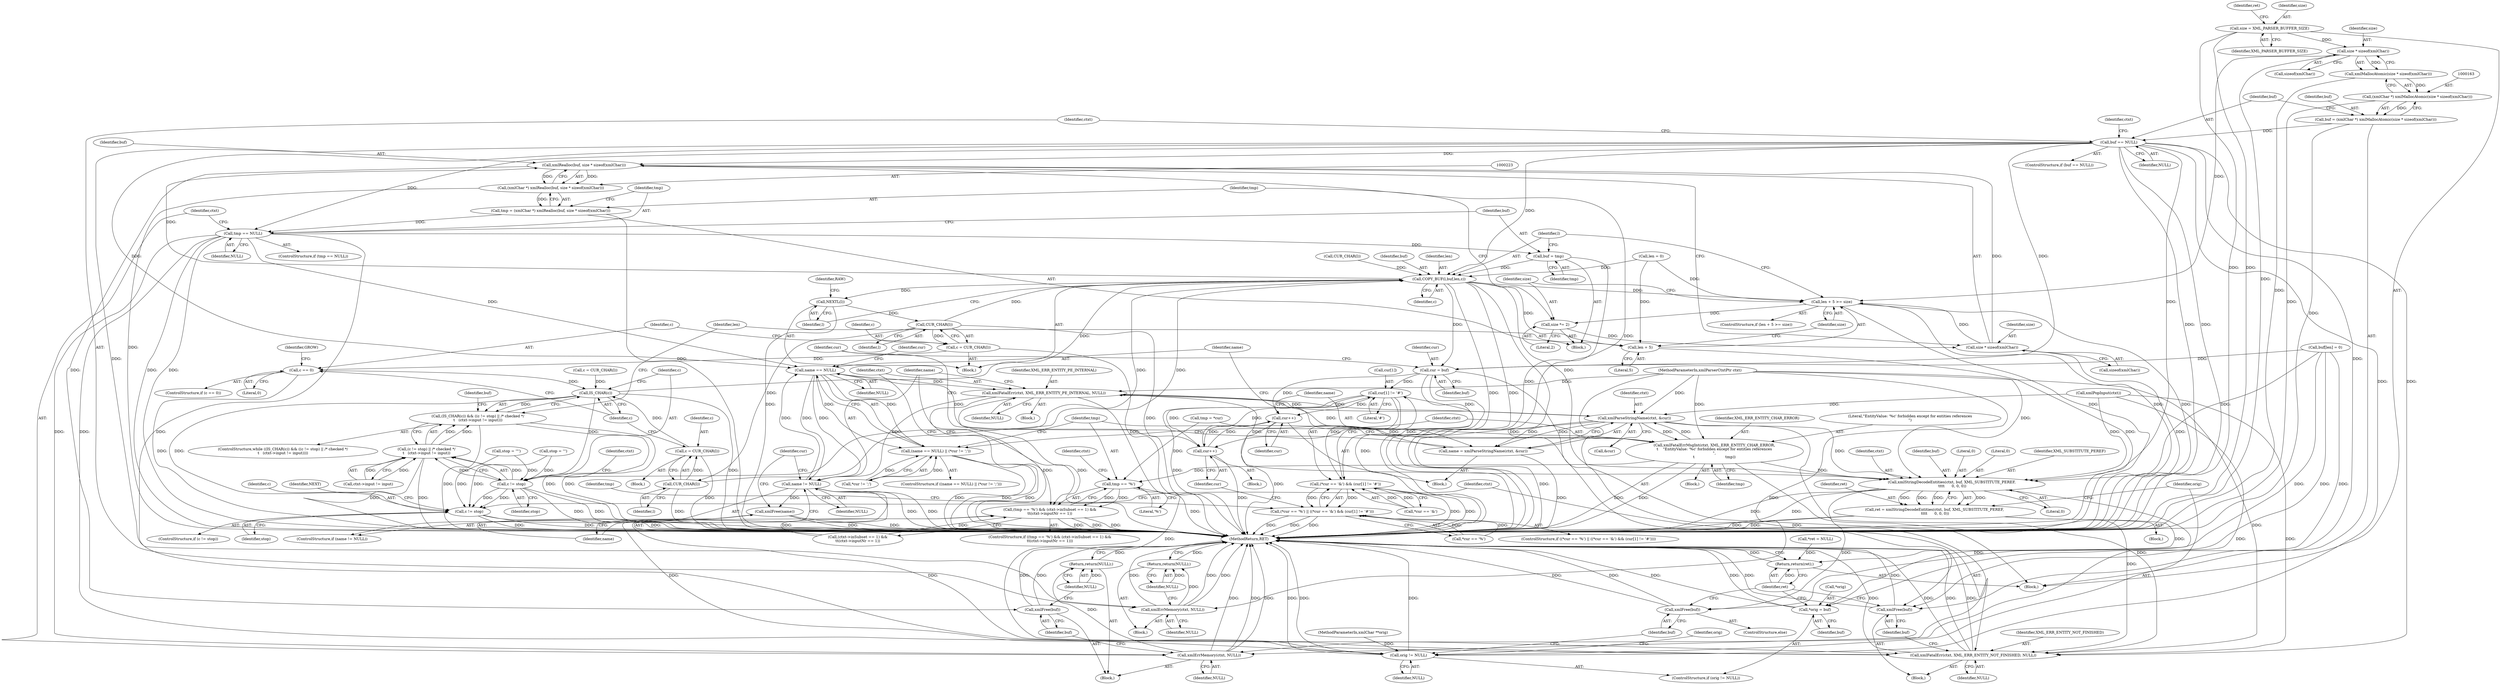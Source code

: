 digraph "1_Chrome_d0947db40187f4708c58e64cbd6013faf9eddeed_20@API" {
"1000165" [label="(Call,size * sizeof(xmlChar))"];
"1000122" [label="(Call,size = XML_PARSER_BUFFER_SIZE)"];
"1000164" [label="(Call,xmlMallocAtomic(size * sizeof(xmlChar)))"];
"1000162" [label="(Call,(xmlChar *) xmlMallocAtomic(size * sizeof(xmlChar)))"];
"1000160" [label="(Call,buf = (xmlChar *) xmlMallocAtomic(size * sizeof(xmlChar)))"];
"1000170" [label="(Call,buf == NULL)"];
"1000174" [label="(Call,xmlErrMemory(ctxt, NULL))"];
"1000177" [label="(Return,return(NULL);)"];
"1000224" [label="(Call,xmlRealloc(buf, size * sizeof(xmlChar)))"];
"1000222" [label="(Call,(xmlChar *) xmlRealloc(buf, size * sizeof(xmlChar)))"];
"1000220" [label="(Call,tmp = (xmlChar *) xmlRealloc(buf, size * sizeof(xmlChar)))"];
"1000231" [label="(Call,tmp == NULL)"];
"1000235" [label="(Call,xmlErrMemory(ctxt, NULL))"];
"1000240" [label="(Return,return(NULL);)"];
"1000242" [label="(Call,buf = tmp)"];
"1000245" [label="(Call,COPY_BUF(l,buf,len,c))"];
"1000210" [label="(Call,len + 5 >= size)"];
"1000217" [label="(Call,size *= 2)"];
"1000226" [label="(Call,size * sizeof(xmlChar))"];
"1000211" [label="(Call,len + 5)"];
"1000250" [label="(Call,NEXTL(l))"];
"1000267" [label="(Call,CUR_CHAR(l))"];
"1000265" [label="(Call,c = CUR_CHAR(l))"];
"1000270" [label="(Call,c == 0)"];
"1000197" [label="(Call,IS_CHAR(c))"];
"1000196" [label="(Call,(IS_CHAR(c)) && ((c != stop) || /* checked */\n\t   (ctxt->input != input)))"];
"1000200" [label="(Call,c != stop)"];
"1000199" [label="(Call,(c != stop) || /* checked */\n\t   (ctxt->input != input))"];
"1000375" [label="(Call,c != stop)"];
"1000277" [label="(Call,CUR_CHAR(l))"];
"1000275" [label="(Call,c = CUR_CHAR(l))"];
"1000284" [label="(Call,cur = buf)"];
"1000304" [label="(Call,cur[1] != '#')"];
"1000299" [label="(Call,(*cur == '&') && (cur[1] != '#'))"];
"1000294" [label="(Call,(*cur == '%') || ((*cur == '&') && (cur[1] != '#')))"];
"1000316" [label="(Call,cur++)"];
"1000372" [label="(Call,cur++)"];
"1000383" [label="(Call,xmlFree(buf))"];
"1000390" [label="(Call,xmlStringDecodeEntities(ctxt, buf, XML_SUBSTITUTE_PEREF,\n \t\t\t\t      0, 0, 0))"];
"1000388" [label="(Call,ret = xmlStringDecodeEntities(ctxt, buf, XML_SUBSTITUTE_PEREF,\n \t\t\t\t      0, 0, 0))"];
"1000408" [label="(Return,return(ret);)"];
"1000401" [label="(Call,*orig = buf)"];
"1000406" [label="(Call,xmlFree(buf))"];
"1000326" [label="(Call,name == NULL)"];
"1000325" [label="(Call,(name == NULL) || (*cur != ';'))"];
"1000356" [label="(Call,xmlFatalErr(ctxt, XML_ERR_ENTITY_PE_INTERNAL, NULL))"];
"1000320" [label="(Call,xmlParseStringName(ctxt, &cur))"];
"1000318" [label="(Call,name = xmlParseStringName(ctxt, &cur))"];
"1000334" [label="(Call,xmlFatalErrMsgInt(ctxt, XML_ERR_ENTITY_CHAR_ERROR,\n\t    \"EntityValue: '%c' forbidden except for entities references\n\",\n\t                          tmp))"];
"1000341" [label="(Call,tmp == '%')"];
"1000340" [label="(Call,(tmp == '%') && (ctxt->inSubset == 1) &&\n\t\t(ctxt->inputNr == 1))"];
"1000379" [label="(Call,xmlFatalErr(ctxt, XML_ERR_ENTITY_NOT_FINISHED, NULL))"];
"1000361" [label="(Call,name != NULL)"];
"1000364" [label="(Call,xmlFree(name))"];
"1000398" [label="(Call,orig != NULL)"];
"1000238" [label="(Call,xmlFree(buf))"];
"1000408" [label="(Return,return(ret);)"];
"1000231" [label="(Call,tmp == NULL)"];
"1000200" [label="(Call,c != stop)"];
"1000242" [label="(Call,buf = tmp)"];
"1000171" [label="(Identifier,buf)"];
"1000226" [label="(Call,size * sizeof(xmlChar))"];
"1000232" [label="(Identifier,tmp)"];
"1000342" [label="(Identifier,tmp)"];
"1000322" [label="(Call,&cur)"];
"1000327" [label="(Identifier,name)"];
"1000339" [label="(ControlStructure,if ((tmp == '%') && (ctxt->inSubset == 1) &&\n\t\t(ctxt->inputNr == 1)))"];
"1000177" [label="(Return,return(NULL);)"];
"1000362" [label="(Identifier,name)"];
"1000241" [label="(Identifier,NULL)"];
"1000161" [label="(Identifier,buf)"];
"1000262" [label="(Call,xmlPopInput(ctxt))"];
"1000383" [label="(Call,xmlFree(buf))"];
"1000191" [label="(Call,c = CUR_CHAR(l))"];
"1000319" [label="(Identifier,name)"];
"1000331" [label="(Identifier,cur)"];
"1000243" [label="(Identifier,buf)"];
"1000402" [label="(Call,*orig)"];
"1000392" [label="(Identifier,buf)"];
"1000398" [label="(Call,orig != NULL)"];
"1000290" [label="(Identifier,cur)"];
"1000265" [label="(Call,c = CUR_CHAR(l))"];
"1000224" [label="(Call,xmlRealloc(buf, size * sizeof(xmlChar)))"];
"1000270" [label="(Call,c == 0)"];
"1000215" [label="(Block,)"];
"1000269" [label="(ControlStructure,if (c == 0))"];
"1000318" [label="(Call,name = xmlParseStringName(ctxt, &cur))"];
"1000341" [label="(Call,tmp == '%')"];
"1000326" [label="(Call,name == NULL)"];
"1000219" [label="(Literal,2)"];
"1000336" [label="(Identifier,XML_ERR_ENTITY_CHAR_ERROR)"];
"1000247" [label="(Identifier,buf)"];
"1000360" [label="(ControlStructure,if (name != NULL))"];
"1000361" [label="(Call,name != NULL)"];
"1000325" [label="(Call,(name == NULL) || (*cur != ';'))"];
"1000220" [label="(Call,tmp = (xmlChar *) xmlRealloc(buf, size * sizeof(xmlChar)))"];
"1000379" [label="(Call,xmlFatalErr(ctxt, XML_ERR_ENTITY_NOT_FINISHED, NULL))"];
"1000324" [label="(ControlStructure,if ((name == NULL) || (*cur != ';')))"];
"1000285" [label="(Identifier,cur)"];
"1000388" [label="(Call,ret = xmlStringDecodeEntities(ctxt, buf, XML_SUBSTITUTE_PEREF,\n \t\t\t\t      0, 0, 0))"];
"1000376" [label="(Identifier,c)"];
"1000292" [label="(Block,)"];
"1000406" [label="(Call,xmlFree(buf))"];
"1000173" [label="(Block,)"];
"1000284" [label="(Call,cur = buf)"];
"1000212" [label="(Identifier,len)"];
"1000384" [label="(Identifier,buf)"];
"1000274" [label="(Identifier,GROW)"];
"1000195" [label="(ControlStructure,while ((IS_CHAR(c)) && ((c != stop) || /* checked */\n\t   (ctxt->input != input))))"];
"1000309" [label="(Block,)"];
"1000299" [label="(Call,(*cur == '&') && (cur[1] != '#'))"];
"1000130" [label="(Identifier,ret)"];
"1000365" [label="(Identifier,name)"];
"1000279" [label="(Call,buf[len] = 0)"];
"1000222" [label="(Call,(xmlChar *) xmlRealloc(buf, size * sizeof(xmlChar)))"];
"1000405" [label="(ControlStructure,else)"];
"1000213" [label="(Literal,5)"];
"1000227" [label="(Identifier,size)"];
"1000245" [label="(Call,COPY_BUF(l,buf,len,c))"];
"1000377" [label="(Identifier,stop)"];
"1000181" [label="(Identifier,ctxt)"];
"1000399" [label="(Identifier,orig)"];
"1000404" [label="(Identifier,buf)"];
"1000164" [label="(Call,xmlMallocAtomic(size * sizeof(xmlChar)))"];
"1000170" [label="(Call,buf == NULL)"];
"1000246" [label="(Identifier,l)"];
"1000255" [label="(Identifier,RAW)"];
"1000249" [label="(Identifier,c)"];
"1000387" [label="(Identifier,NEXT)"];
"1000201" [label="(Identifier,c)"];
"1000129" [label="(Call,*ret = NULL)"];
"1000123" [label="(Identifier,size)"];
"1000375" [label="(Call,c != stop)"];
"1000389" [label="(Identifier,ret)"];
"1000407" [label="(Identifier,buf)"];
"1000369" [label="(Identifier,cur)"];
"1000110" [label="(MethodParameterIn,xmlParserCtxtPtr ctxt)"];
"1000233" [label="(Identifier,NULL)"];
"1000244" [label="(Identifier,tmp)"];
"1000373" [label="(Identifier,cur)"];
"1000356" [label="(Call,xmlFatalErr(ctxt, XML_ERR_ENTITY_PE_INTERNAL, NULL))"];
"1000308" [label="(Literal,'#')"];
"1000276" [label="(Identifier,c)"];
"1000202" [label="(Identifier,stop)"];
"1000209" [label="(ControlStructure,if (len + 5 >= size))"];
"1000295" [label="(Call,*cur == '%')"];
"1000409" [label="(Identifier,ret)"];
"1000218" [label="(Identifier,size)"];
"1000122" [label="(Call,size = XML_PARSER_BUFFER_SIZE)"];
"1000320" [label="(Call,xmlParseStringName(ctxt, &cur))"];
"1000400" [label="(Identifier,NULL)"];
"1000149" [label="(Call,stop = '\'')"];
"1000210" [label="(Call,len + 5 >= size)"];
"1000172" [label="(Identifier,NULL)"];
"1000112" [label="(Block,)"];
"1000335" [label="(Identifier,ctxt)"];
"1000225" [label="(Identifier,buf)"];
"1000394" [label="(Literal,0)"];
"1000358" [label="(Identifier,XML_ERR_ENTITY_PE_INTERNAL)"];
"1000372" [label="(Call,cur++)"];
"1000304" [label="(Call,cur[1] != '#')"];
"1000266" [label="(Identifier,c)"];
"1000211" [label="(Call,len + 5)"];
"1000338" [label="(Identifier,tmp)"];
"1000380" [label="(Identifier,ctxt)"];
"1000382" [label="(Identifier,NULL)"];
"1000281" [label="(Identifier,buf)"];
"1000329" [label="(Call,*cur != ';')"];
"1000278" [label="(Identifier,l)"];
"1000286" [label="(Identifier,buf)"];
"1000340" [label="(Call,(tmp == '%') && (ctxt->inSubset == 1) &&\n\t\t(ctxt->inputNr == 1))"];
"1000198" [label="(Identifier,c)"];
"1000167" [label="(Call,sizeof(xmlChar))"];
"1000214" [label="(Identifier,size)"];
"1000169" [label="(ControlStructure,if (buf == NULL))"];
"1000178" [label="(Identifier,NULL)"];
"1000239" [label="(Identifier,buf)"];
"1000166" [label="(Identifier,size)"];
"1000305" [label="(Call,cur[1])"];
"1000111" [label="(MethodParameterIn,xmlChar **orig)"];
"1000401" [label="(Call,*orig = buf)"];
"1000378" [label="(Block,)"];
"1000395" [label="(Literal,0)"];
"1000236" [label="(Identifier,ctxt)"];
"1000160" [label="(Call,buf = (xmlChar *) xmlMallocAtomic(size * sizeof(xmlChar)))"];
"1000197" [label="(Call,IS_CHAR(c))"];
"1000250" [label="(Call,NEXTL(l))"];
"1000273" [label="(Block,)"];
"1000199" [label="(Call,(c != stop) || /* checked */\n\t   (ctxt->input != input))"];
"1000364" [label="(Call,xmlFree(name))"];
"1000267" [label="(Call,CUR_CHAR(l))"];
"1000357" [label="(Identifier,ctxt)"];
"1000393" [label="(Identifier,XML_SUBSTITUTE_PEREF)"];
"1000277" [label="(Call,CUR_CHAR(l))"];
"1000396" [label="(Literal,0)"];
"1000347" [label="(Identifier,ctxt)"];
"1000374" [label="(ControlStructure,if (c != stop))"];
"1000141" [label="(Call,stop = '\"')"];
"1000230" [label="(ControlStructure,if (tmp == NULL))"];
"1000410" [label="(MethodReturn,RET)"];
"1000234" [label="(Block,)"];
"1000228" [label="(Call,sizeof(xmlChar))"];
"1000381" [label="(Identifier,XML_ERR_ENTITY_NOT_FINISHED)"];
"1000337" [label="(Literal,\"EntityValue: '%c' forbidden except for entities references\n\")"];
"1000165" [label="(Call,size * sizeof(xmlChar))"];
"1000162" [label="(Call,(xmlChar *) xmlMallocAtomic(size * sizeof(xmlChar)))"];
"1000312" [label="(Call,tmp = *cur)"];
"1000317" [label="(Identifier,cur)"];
"1000205" [label="(Identifier,ctxt)"];
"1000359" [label="(Identifier,NULL)"];
"1000271" [label="(Identifier,c)"];
"1000386" [label="(Block,)"];
"1000176" [label="(Identifier,NULL)"];
"1000124" [label="(Identifier,XML_PARSER_BUFFER_SIZE)"];
"1000344" [label="(Call,(ctxt->inSubset == 1) &&\n\t\t(ctxt->inputNr == 1))"];
"1000235" [label="(Call,xmlErrMemory(ctxt, NULL))"];
"1000174" [label="(Call,xmlErrMemory(ctxt, NULL))"];
"1000240" [label="(Return,return(NULL);)"];
"1000221" [label="(Identifier,tmp)"];
"1000313" [label="(Identifier,tmp)"];
"1000196" [label="(Call,(IS_CHAR(c)) && ((c != stop) || /* checked */\n\t   (ctxt->input != input)))"];
"1000237" [label="(Identifier,NULL)"];
"1000272" [label="(Literal,0)"];
"1000391" [label="(Identifier,ctxt)"];
"1000217" [label="(Call,size *= 2)"];
"1000355" [label="(Block,)"];
"1000175" [label="(Identifier,ctxt)"];
"1000333" [label="(Block,)"];
"1000390" [label="(Call,xmlStringDecodeEntities(ctxt, buf, XML_SUBSTITUTE_PEREF,\n \t\t\t\t      0, 0, 0))"];
"1000238" [label="(Call,xmlFree(buf))"];
"1000300" [label="(Call,*cur == '&')"];
"1000316" [label="(Call,cur++)"];
"1000248" [label="(Identifier,len)"];
"1000193" [label="(Call,CUR_CHAR(l))"];
"1000343" [label="(Literal,'%')"];
"1000293" [label="(ControlStructure,if ((*cur == '%') || ((*cur == '&') && (cur[1] != '#'))))"];
"1000363" [label="(Identifier,NULL)"];
"1000294" [label="(Call,(*cur == '%') || ((*cur == '&') && (cur[1] != '#')))"];
"1000208" [label="(Block,)"];
"1000268" [label="(Identifier,l)"];
"1000275" [label="(Call,c = CUR_CHAR(l))"];
"1000334" [label="(Call,xmlFatalErrMsgInt(ctxt, XML_ERR_ENTITY_CHAR_ERROR,\n\t    \"EntityValue: '%c' forbidden except for entities references\n\",\n\t                          tmp))"];
"1000203" [label="(Call,ctxt->input != input)"];
"1000251" [label="(Identifier,l)"];
"1000397" [label="(ControlStructure,if (orig != NULL))"];
"1000328" [label="(Identifier,NULL)"];
"1000403" [label="(Identifier,orig)"];
"1000321" [label="(Identifier,ctxt)"];
"1000118" [label="(Call,len = 0)"];
"1000165" -> "1000164"  [label="AST: "];
"1000165" -> "1000167"  [label="CFG: "];
"1000166" -> "1000165"  [label="AST: "];
"1000167" -> "1000165"  [label="AST: "];
"1000164" -> "1000165"  [label="CFG: "];
"1000165" -> "1000410"  [label="DDG: "];
"1000165" -> "1000164"  [label="DDG: "];
"1000122" -> "1000165"  [label="DDG: "];
"1000165" -> "1000210"  [label="DDG: "];
"1000122" -> "1000112"  [label="AST: "];
"1000122" -> "1000124"  [label="CFG: "];
"1000123" -> "1000122"  [label="AST: "];
"1000124" -> "1000122"  [label="AST: "];
"1000130" -> "1000122"  [label="CFG: "];
"1000122" -> "1000410"  [label="DDG: "];
"1000122" -> "1000410"  [label="DDG: "];
"1000164" -> "1000162"  [label="AST: "];
"1000162" -> "1000164"  [label="CFG: "];
"1000164" -> "1000410"  [label="DDG: "];
"1000164" -> "1000162"  [label="DDG: "];
"1000162" -> "1000160"  [label="AST: "];
"1000163" -> "1000162"  [label="AST: "];
"1000160" -> "1000162"  [label="CFG: "];
"1000162" -> "1000410"  [label="DDG: "];
"1000162" -> "1000160"  [label="DDG: "];
"1000160" -> "1000112"  [label="AST: "];
"1000161" -> "1000160"  [label="AST: "];
"1000171" -> "1000160"  [label="CFG: "];
"1000160" -> "1000410"  [label="DDG: "];
"1000160" -> "1000170"  [label="DDG: "];
"1000170" -> "1000169"  [label="AST: "];
"1000170" -> "1000172"  [label="CFG: "];
"1000171" -> "1000170"  [label="AST: "];
"1000172" -> "1000170"  [label="AST: "];
"1000175" -> "1000170"  [label="CFG: "];
"1000181" -> "1000170"  [label="CFG: "];
"1000170" -> "1000410"  [label="DDG: "];
"1000170" -> "1000410"  [label="DDG: "];
"1000170" -> "1000174"  [label="DDG: "];
"1000170" -> "1000224"  [label="DDG: "];
"1000170" -> "1000231"  [label="DDG: "];
"1000170" -> "1000245"  [label="DDG: "];
"1000170" -> "1000284"  [label="DDG: "];
"1000170" -> "1000326"  [label="DDG: "];
"1000170" -> "1000379"  [label="DDG: "];
"1000170" -> "1000383"  [label="DDG: "];
"1000170" -> "1000390"  [label="DDG: "];
"1000170" -> "1000398"  [label="DDG: "];
"1000174" -> "1000173"  [label="AST: "];
"1000174" -> "1000176"  [label="CFG: "];
"1000175" -> "1000174"  [label="AST: "];
"1000176" -> "1000174"  [label="AST: "];
"1000178" -> "1000174"  [label="CFG: "];
"1000174" -> "1000410"  [label="DDG: "];
"1000174" -> "1000410"  [label="DDG: "];
"1000174" -> "1000410"  [label="DDG: "];
"1000110" -> "1000174"  [label="DDG: "];
"1000174" -> "1000177"  [label="DDG: "];
"1000177" -> "1000173"  [label="AST: "];
"1000177" -> "1000178"  [label="CFG: "];
"1000178" -> "1000177"  [label="AST: "];
"1000410" -> "1000177"  [label="CFG: "];
"1000177" -> "1000410"  [label="DDG: "];
"1000178" -> "1000177"  [label="DDG: "];
"1000224" -> "1000222"  [label="AST: "];
"1000224" -> "1000226"  [label="CFG: "];
"1000225" -> "1000224"  [label="AST: "];
"1000226" -> "1000224"  [label="AST: "];
"1000222" -> "1000224"  [label="CFG: "];
"1000224" -> "1000410"  [label="DDG: "];
"1000224" -> "1000222"  [label="DDG: "];
"1000224" -> "1000222"  [label="DDG: "];
"1000245" -> "1000224"  [label="DDG: "];
"1000226" -> "1000224"  [label="DDG: "];
"1000224" -> "1000238"  [label="DDG: "];
"1000222" -> "1000220"  [label="AST: "];
"1000223" -> "1000222"  [label="AST: "];
"1000220" -> "1000222"  [label="CFG: "];
"1000222" -> "1000410"  [label="DDG: "];
"1000222" -> "1000220"  [label="DDG: "];
"1000220" -> "1000215"  [label="AST: "];
"1000221" -> "1000220"  [label="AST: "];
"1000232" -> "1000220"  [label="CFG: "];
"1000220" -> "1000410"  [label="DDG: "];
"1000220" -> "1000231"  [label="DDG: "];
"1000231" -> "1000230"  [label="AST: "];
"1000231" -> "1000233"  [label="CFG: "];
"1000232" -> "1000231"  [label="AST: "];
"1000233" -> "1000231"  [label="AST: "];
"1000236" -> "1000231"  [label="CFG: "];
"1000243" -> "1000231"  [label="CFG: "];
"1000231" -> "1000410"  [label="DDG: "];
"1000231" -> "1000410"  [label="DDG: "];
"1000231" -> "1000235"  [label="DDG: "];
"1000231" -> "1000242"  [label="DDG: "];
"1000231" -> "1000326"  [label="DDG: "];
"1000231" -> "1000379"  [label="DDG: "];
"1000231" -> "1000398"  [label="DDG: "];
"1000235" -> "1000234"  [label="AST: "];
"1000235" -> "1000237"  [label="CFG: "];
"1000236" -> "1000235"  [label="AST: "];
"1000237" -> "1000235"  [label="AST: "];
"1000239" -> "1000235"  [label="CFG: "];
"1000235" -> "1000410"  [label="DDG: "];
"1000235" -> "1000410"  [label="DDG: "];
"1000235" -> "1000410"  [label="DDG: "];
"1000262" -> "1000235"  [label="DDG: "];
"1000110" -> "1000235"  [label="DDG: "];
"1000235" -> "1000240"  [label="DDG: "];
"1000240" -> "1000234"  [label="AST: "];
"1000240" -> "1000241"  [label="CFG: "];
"1000241" -> "1000240"  [label="AST: "];
"1000410" -> "1000240"  [label="CFG: "];
"1000240" -> "1000410"  [label="DDG: "];
"1000241" -> "1000240"  [label="DDG: "];
"1000242" -> "1000215"  [label="AST: "];
"1000242" -> "1000244"  [label="CFG: "];
"1000243" -> "1000242"  [label="AST: "];
"1000244" -> "1000242"  [label="AST: "];
"1000246" -> "1000242"  [label="CFG: "];
"1000242" -> "1000410"  [label="DDG: "];
"1000242" -> "1000245"  [label="DDG: "];
"1000245" -> "1000208"  [label="AST: "];
"1000245" -> "1000249"  [label="CFG: "];
"1000246" -> "1000245"  [label="AST: "];
"1000247" -> "1000245"  [label="AST: "];
"1000248" -> "1000245"  [label="AST: "];
"1000249" -> "1000245"  [label="AST: "];
"1000251" -> "1000245"  [label="CFG: "];
"1000245" -> "1000410"  [label="DDG: "];
"1000245" -> "1000410"  [label="DDG: "];
"1000245" -> "1000210"  [label="DDG: "];
"1000245" -> "1000211"  [label="DDG: "];
"1000193" -> "1000245"  [label="DDG: "];
"1000267" -> "1000245"  [label="DDG: "];
"1000277" -> "1000245"  [label="DDG: "];
"1000118" -> "1000245"  [label="DDG: "];
"1000200" -> "1000245"  [label="DDG: "];
"1000197" -> "1000245"  [label="DDG: "];
"1000245" -> "1000250"  [label="DDG: "];
"1000245" -> "1000284"  [label="DDG: "];
"1000245" -> "1000383"  [label="DDG: "];
"1000245" -> "1000390"  [label="DDG: "];
"1000210" -> "1000209"  [label="AST: "];
"1000210" -> "1000214"  [label="CFG: "];
"1000211" -> "1000210"  [label="AST: "];
"1000214" -> "1000210"  [label="AST: "];
"1000218" -> "1000210"  [label="CFG: "];
"1000246" -> "1000210"  [label="CFG: "];
"1000210" -> "1000410"  [label="DDG: "];
"1000210" -> "1000410"  [label="DDG: "];
"1000210" -> "1000410"  [label="DDG: "];
"1000118" -> "1000210"  [label="DDG: "];
"1000226" -> "1000210"  [label="DDG: "];
"1000210" -> "1000217"  [label="DDG: "];
"1000217" -> "1000215"  [label="AST: "];
"1000217" -> "1000219"  [label="CFG: "];
"1000218" -> "1000217"  [label="AST: "];
"1000219" -> "1000217"  [label="AST: "];
"1000221" -> "1000217"  [label="CFG: "];
"1000217" -> "1000226"  [label="DDG: "];
"1000226" -> "1000228"  [label="CFG: "];
"1000227" -> "1000226"  [label="AST: "];
"1000228" -> "1000226"  [label="AST: "];
"1000226" -> "1000410"  [label="DDG: "];
"1000211" -> "1000213"  [label="CFG: "];
"1000212" -> "1000211"  [label="AST: "];
"1000213" -> "1000211"  [label="AST: "];
"1000214" -> "1000211"  [label="CFG: "];
"1000211" -> "1000410"  [label="DDG: "];
"1000118" -> "1000211"  [label="DDG: "];
"1000250" -> "1000208"  [label="AST: "];
"1000250" -> "1000251"  [label="CFG: "];
"1000251" -> "1000250"  [label="AST: "];
"1000255" -> "1000250"  [label="CFG: "];
"1000250" -> "1000410"  [label="DDG: "];
"1000250" -> "1000267"  [label="DDG: "];
"1000267" -> "1000265"  [label="AST: "];
"1000267" -> "1000268"  [label="CFG: "];
"1000268" -> "1000267"  [label="AST: "];
"1000265" -> "1000267"  [label="CFG: "];
"1000267" -> "1000410"  [label="DDG: "];
"1000267" -> "1000265"  [label="DDG: "];
"1000267" -> "1000277"  [label="DDG: "];
"1000265" -> "1000208"  [label="AST: "];
"1000266" -> "1000265"  [label="AST: "];
"1000271" -> "1000265"  [label="CFG: "];
"1000265" -> "1000410"  [label="DDG: "];
"1000265" -> "1000270"  [label="DDG: "];
"1000270" -> "1000269"  [label="AST: "];
"1000270" -> "1000272"  [label="CFG: "];
"1000271" -> "1000270"  [label="AST: "];
"1000272" -> "1000270"  [label="AST: "];
"1000198" -> "1000270"  [label="CFG: "];
"1000274" -> "1000270"  [label="CFG: "];
"1000270" -> "1000410"  [label="DDG: "];
"1000270" -> "1000197"  [label="DDG: "];
"1000197" -> "1000196"  [label="AST: "];
"1000197" -> "1000198"  [label="CFG: "];
"1000198" -> "1000197"  [label="AST: "];
"1000201" -> "1000197"  [label="CFG: "];
"1000196" -> "1000197"  [label="CFG: "];
"1000197" -> "1000410"  [label="DDG: "];
"1000197" -> "1000196"  [label="DDG: "];
"1000275" -> "1000197"  [label="DDG: "];
"1000191" -> "1000197"  [label="DDG: "];
"1000197" -> "1000200"  [label="DDG: "];
"1000197" -> "1000375"  [label="DDG: "];
"1000196" -> "1000195"  [label="AST: "];
"1000196" -> "1000199"  [label="CFG: "];
"1000199" -> "1000196"  [label="AST: "];
"1000212" -> "1000196"  [label="CFG: "];
"1000281" -> "1000196"  [label="CFG: "];
"1000196" -> "1000410"  [label="DDG: "];
"1000196" -> "1000410"  [label="DDG: "];
"1000196" -> "1000410"  [label="DDG: "];
"1000199" -> "1000196"  [label="DDG: "];
"1000199" -> "1000196"  [label="DDG: "];
"1000200" -> "1000199"  [label="AST: "];
"1000200" -> "1000202"  [label="CFG: "];
"1000201" -> "1000200"  [label="AST: "];
"1000202" -> "1000200"  [label="AST: "];
"1000205" -> "1000200"  [label="CFG: "];
"1000199" -> "1000200"  [label="CFG: "];
"1000200" -> "1000410"  [label="DDG: "];
"1000200" -> "1000410"  [label="DDG: "];
"1000200" -> "1000199"  [label="DDG: "];
"1000200" -> "1000199"  [label="DDG: "];
"1000141" -> "1000200"  [label="DDG: "];
"1000149" -> "1000200"  [label="DDG: "];
"1000200" -> "1000375"  [label="DDG: "];
"1000200" -> "1000375"  [label="DDG: "];
"1000199" -> "1000203"  [label="CFG: "];
"1000203" -> "1000199"  [label="AST: "];
"1000199" -> "1000410"  [label="DDG: "];
"1000199" -> "1000410"  [label="DDG: "];
"1000203" -> "1000199"  [label="DDG: "];
"1000203" -> "1000199"  [label="DDG: "];
"1000375" -> "1000374"  [label="AST: "];
"1000375" -> "1000377"  [label="CFG: "];
"1000376" -> "1000375"  [label="AST: "];
"1000377" -> "1000375"  [label="AST: "];
"1000380" -> "1000375"  [label="CFG: "];
"1000387" -> "1000375"  [label="CFG: "];
"1000375" -> "1000410"  [label="DDG: "];
"1000375" -> "1000410"  [label="DDG: "];
"1000375" -> "1000410"  [label="DDG: "];
"1000141" -> "1000375"  [label="DDG: "];
"1000149" -> "1000375"  [label="DDG: "];
"1000277" -> "1000275"  [label="AST: "];
"1000277" -> "1000278"  [label="CFG: "];
"1000278" -> "1000277"  [label="AST: "];
"1000275" -> "1000277"  [label="CFG: "];
"1000277" -> "1000410"  [label="DDG: "];
"1000277" -> "1000275"  [label="DDG: "];
"1000275" -> "1000273"  [label="AST: "];
"1000276" -> "1000275"  [label="AST: "];
"1000198" -> "1000275"  [label="CFG: "];
"1000275" -> "1000410"  [label="DDG: "];
"1000284" -> "1000112"  [label="AST: "];
"1000284" -> "1000286"  [label="CFG: "];
"1000285" -> "1000284"  [label="AST: "];
"1000286" -> "1000284"  [label="AST: "];
"1000290" -> "1000284"  [label="CFG: "];
"1000284" -> "1000410"  [label="DDG: "];
"1000279" -> "1000284"  [label="DDG: "];
"1000284" -> "1000304"  [label="DDG: "];
"1000284" -> "1000316"  [label="DDG: "];
"1000284" -> "1000372"  [label="DDG: "];
"1000304" -> "1000299"  [label="AST: "];
"1000304" -> "1000308"  [label="CFG: "];
"1000305" -> "1000304"  [label="AST: "];
"1000308" -> "1000304"  [label="AST: "];
"1000299" -> "1000304"  [label="CFG: "];
"1000304" -> "1000410"  [label="DDG: "];
"1000304" -> "1000299"  [label="DDG: "];
"1000304" -> "1000299"  [label="DDG: "];
"1000372" -> "1000304"  [label="DDG: "];
"1000304" -> "1000316"  [label="DDG: "];
"1000304" -> "1000372"  [label="DDG: "];
"1000299" -> "1000294"  [label="AST: "];
"1000299" -> "1000300"  [label="CFG: "];
"1000300" -> "1000299"  [label="AST: "];
"1000294" -> "1000299"  [label="CFG: "];
"1000299" -> "1000410"  [label="DDG: "];
"1000299" -> "1000410"  [label="DDG: "];
"1000299" -> "1000294"  [label="DDG: "];
"1000299" -> "1000294"  [label="DDG: "];
"1000300" -> "1000299"  [label="DDG: "];
"1000300" -> "1000299"  [label="DDG: "];
"1000294" -> "1000293"  [label="AST: "];
"1000294" -> "1000295"  [label="CFG: "];
"1000295" -> "1000294"  [label="AST: "];
"1000313" -> "1000294"  [label="CFG: "];
"1000373" -> "1000294"  [label="CFG: "];
"1000294" -> "1000410"  [label="DDG: "];
"1000294" -> "1000410"  [label="DDG: "];
"1000294" -> "1000410"  [label="DDG: "];
"1000295" -> "1000294"  [label="DDG: "];
"1000295" -> "1000294"  [label="DDG: "];
"1000316" -> "1000309"  [label="AST: "];
"1000316" -> "1000317"  [label="CFG: "];
"1000317" -> "1000316"  [label="AST: "];
"1000319" -> "1000316"  [label="CFG: "];
"1000316" -> "1000410"  [label="DDG: "];
"1000372" -> "1000316"  [label="DDG: "];
"1000316" -> "1000372"  [label="DDG: "];
"1000372" -> "1000292"  [label="AST: "];
"1000372" -> "1000373"  [label="CFG: "];
"1000373" -> "1000372"  [label="AST: "];
"1000290" -> "1000372"  [label="CFG: "];
"1000372" -> "1000410"  [label="DDG: "];
"1000383" -> "1000378"  [label="AST: "];
"1000383" -> "1000384"  [label="CFG: "];
"1000384" -> "1000383"  [label="AST: "];
"1000409" -> "1000383"  [label="CFG: "];
"1000383" -> "1000410"  [label="DDG: "];
"1000383" -> "1000410"  [label="DDG: "];
"1000279" -> "1000383"  [label="DDG: "];
"1000390" -> "1000388"  [label="AST: "];
"1000390" -> "1000396"  [label="CFG: "];
"1000391" -> "1000390"  [label="AST: "];
"1000392" -> "1000390"  [label="AST: "];
"1000393" -> "1000390"  [label="AST: "];
"1000394" -> "1000390"  [label="AST: "];
"1000395" -> "1000390"  [label="AST: "];
"1000396" -> "1000390"  [label="AST: "];
"1000388" -> "1000390"  [label="CFG: "];
"1000390" -> "1000410"  [label="DDG: "];
"1000390" -> "1000410"  [label="DDG: "];
"1000390" -> "1000388"  [label="DDG: "];
"1000390" -> "1000388"  [label="DDG: "];
"1000390" -> "1000388"  [label="DDG: "];
"1000390" -> "1000388"  [label="DDG: "];
"1000356" -> "1000390"  [label="DDG: "];
"1000262" -> "1000390"  [label="DDG: "];
"1000320" -> "1000390"  [label="DDG: "];
"1000334" -> "1000390"  [label="DDG: "];
"1000110" -> "1000390"  [label="DDG: "];
"1000279" -> "1000390"  [label="DDG: "];
"1000390" -> "1000401"  [label="DDG: "];
"1000390" -> "1000406"  [label="DDG: "];
"1000388" -> "1000386"  [label="AST: "];
"1000389" -> "1000388"  [label="AST: "];
"1000399" -> "1000388"  [label="CFG: "];
"1000388" -> "1000410"  [label="DDG: "];
"1000388" -> "1000410"  [label="DDG: "];
"1000388" -> "1000408"  [label="DDG: "];
"1000408" -> "1000112"  [label="AST: "];
"1000408" -> "1000409"  [label="CFG: "];
"1000409" -> "1000408"  [label="AST: "];
"1000410" -> "1000408"  [label="CFG: "];
"1000408" -> "1000410"  [label="DDG: "];
"1000409" -> "1000408"  [label="DDG: "];
"1000129" -> "1000408"  [label="DDG: "];
"1000401" -> "1000397"  [label="AST: "];
"1000401" -> "1000404"  [label="CFG: "];
"1000402" -> "1000401"  [label="AST: "];
"1000404" -> "1000401"  [label="AST: "];
"1000409" -> "1000401"  [label="CFG: "];
"1000401" -> "1000410"  [label="DDG: "];
"1000401" -> "1000410"  [label="DDG: "];
"1000279" -> "1000401"  [label="DDG: "];
"1000406" -> "1000405"  [label="AST: "];
"1000406" -> "1000407"  [label="CFG: "];
"1000407" -> "1000406"  [label="AST: "];
"1000409" -> "1000406"  [label="CFG: "];
"1000406" -> "1000410"  [label="DDG: "];
"1000406" -> "1000410"  [label="DDG: "];
"1000279" -> "1000406"  [label="DDG: "];
"1000326" -> "1000325"  [label="AST: "];
"1000326" -> "1000328"  [label="CFG: "];
"1000327" -> "1000326"  [label="AST: "];
"1000328" -> "1000326"  [label="AST: "];
"1000331" -> "1000326"  [label="CFG: "];
"1000325" -> "1000326"  [label="CFG: "];
"1000326" -> "1000325"  [label="DDG: "];
"1000326" -> "1000325"  [label="DDG: "];
"1000318" -> "1000326"  [label="DDG: "];
"1000361" -> "1000326"  [label="DDG: "];
"1000326" -> "1000356"  [label="DDG: "];
"1000326" -> "1000361"  [label="DDG: "];
"1000326" -> "1000361"  [label="DDG: "];
"1000325" -> "1000324"  [label="AST: "];
"1000325" -> "1000329"  [label="CFG: "];
"1000329" -> "1000325"  [label="AST: "];
"1000335" -> "1000325"  [label="CFG: "];
"1000342" -> "1000325"  [label="CFG: "];
"1000325" -> "1000410"  [label="DDG: "];
"1000325" -> "1000410"  [label="DDG: "];
"1000325" -> "1000410"  [label="DDG: "];
"1000329" -> "1000325"  [label="DDG: "];
"1000329" -> "1000325"  [label="DDG: "];
"1000356" -> "1000355"  [label="AST: "];
"1000356" -> "1000359"  [label="CFG: "];
"1000357" -> "1000356"  [label="AST: "];
"1000358" -> "1000356"  [label="AST: "];
"1000359" -> "1000356"  [label="AST: "];
"1000362" -> "1000356"  [label="CFG: "];
"1000356" -> "1000410"  [label="DDG: "];
"1000356" -> "1000410"  [label="DDG: "];
"1000356" -> "1000320"  [label="DDG: "];
"1000320" -> "1000356"  [label="DDG: "];
"1000334" -> "1000356"  [label="DDG: "];
"1000110" -> "1000356"  [label="DDG: "];
"1000356" -> "1000361"  [label="DDG: "];
"1000356" -> "1000379"  [label="DDG: "];
"1000320" -> "1000318"  [label="AST: "];
"1000320" -> "1000322"  [label="CFG: "];
"1000321" -> "1000320"  [label="AST: "];
"1000322" -> "1000320"  [label="AST: "];
"1000318" -> "1000320"  [label="CFG: "];
"1000320" -> "1000410"  [label="DDG: "];
"1000320" -> "1000318"  [label="DDG: "];
"1000320" -> "1000318"  [label="DDG: "];
"1000262" -> "1000320"  [label="DDG: "];
"1000334" -> "1000320"  [label="DDG: "];
"1000110" -> "1000320"  [label="DDG: "];
"1000320" -> "1000334"  [label="DDG: "];
"1000320" -> "1000379"  [label="DDG: "];
"1000318" -> "1000309"  [label="AST: "];
"1000319" -> "1000318"  [label="AST: "];
"1000327" -> "1000318"  [label="CFG: "];
"1000318" -> "1000410"  [label="DDG: "];
"1000334" -> "1000333"  [label="AST: "];
"1000334" -> "1000338"  [label="CFG: "];
"1000335" -> "1000334"  [label="AST: "];
"1000336" -> "1000334"  [label="AST: "];
"1000337" -> "1000334"  [label="AST: "];
"1000338" -> "1000334"  [label="AST: "];
"1000342" -> "1000334"  [label="CFG: "];
"1000334" -> "1000410"  [label="DDG: "];
"1000334" -> "1000410"  [label="DDG: "];
"1000110" -> "1000334"  [label="DDG: "];
"1000312" -> "1000334"  [label="DDG: "];
"1000334" -> "1000341"  [label="DDG: "];
"1000334" -> "1000379"  [label="DDG: "];
"1000341" -> "1000340"  [label="AST: "];
"1000341" -> "1000343"  [label="CFG: "];
"1000342" -> "1000341"  [label="AST: "];
"1000343" -> "1000341"  [label="AST: "];
"1000347" -> "1000341"  [label="CFG: "];
"1000340" -> "1000341"  [label="CFG: "];
"1000341" -> "1000410"  [label="DDG: "];
"1000341" -> "1000340"  [label="DDG: "];
"1000341" -> "1000340"  [label="DDG: "];
"1000312" -> "1000341"  [label="DDG: "];
"1000340" -> "1000339"  [label="AST: "];
"1000340" -> "1000344"  [label="CFG: "];
"1000344" -> "1000340"  [label="AST: "];
"1000357" -> "1000340"  [label="CFG: "];
"1000362" -> "1000340"  [label="CFG: "];
"1000340" -> "1000410"  [label="DDG: "];
"1000340" -> "1000410"  [label="DDG: "];
"1000340" -> "1000410"  [label="DDG: "];
"1000344" -> "1000340"  [label="DDG: "];
"1000344" -> "1000340"  [label="DDG: "];
"1000379" -> "1000378"  [label="AST: "];
"1000379" -> "1000382"  [label="CFG: "];
"1000380" -> "1000379"  [label="AST: "];
"1000381" -> "1000379"  [label="AST: "];
"1000382" -> "1000379"  [label="AST: "];
"1000384" -> "1000379"  [label="CFG: "];
"1000379" -> "1000410"  [label="DDG: "];
"1000379" -> "1000410"  [label="DDG: "];
"1000379" -> "1000410"  [label="DDG: "];
"1000379" -> "1000410"  [label="DDG: "];
"1000262" -> "1000379"  [label="DDG: "];
"1000110" -> "1000379"  [label="DDG: "];
"1000361" -> "1000379"  [label="DDG: "];
"1000361" -> "1000360"  [label="AST: "];
"1000361" -> "1000363"  [label="CFG: "];
"1000362" -> "1000361"  [label="AST: "];
"1000363" -> "1000361"  [label="AST: "];
"1000365" -> "1000361"  [label="CFG: "];
"1000369" -> "1000361"  [label="CFG: "];
"1000361" -> "1000410"  [label="DDG: "];
"1000361" -> "1000410"  [label="DDG: "];
"1000361" -> "1000364"  [label="DDG: "];
"1000361" -> "1000398"  [label="DDG: "];
"1000364" -> "1000360"  [label="AST: "];
"1000364" -> "1000365"  [label="CFG: "];
"1000365" -> "1000364"  [label="AST: "];
"1000369" -> "1000364"  [label="CFG: "];
"1000364" -> "1000410"  [label="DDG: "];
"1000364" -> "1000410"  [label="DDG: "];
"1000398" -> "1000397"  [label="AST: "];
"1000398" -> "1000400"  [label="CFG: "];
"1000399" -> "1000398"  [label="AST: "];
"1000400" -> "1000398"  [label="AST: "];
"1000403" -> "1000398"  [label="CFG: "];
"1000407" -> "1000398"  [label="CFG: "];
"1000398" -> "1000410"  [label="DDG: "];
"1000398" -> "1000410"  [label="DDG: "];
"1000398" -> "1000410"  [label="DDG: "];
"1000111" -> "1000398"  [label="DDG: "];
"1000238" -> "1000234"  [label="AST: "];
"1000238" -> "1000239"  [label="CFG: "];
"1000239" -> "1000238"  [label="AST: "];
"1000241" -> "1000238"  [label="CFG: "];
"1000238" -> "1000410"  [label="DDG: "];
"1000238" -> "1000410"  [label="DDG: "];
}
